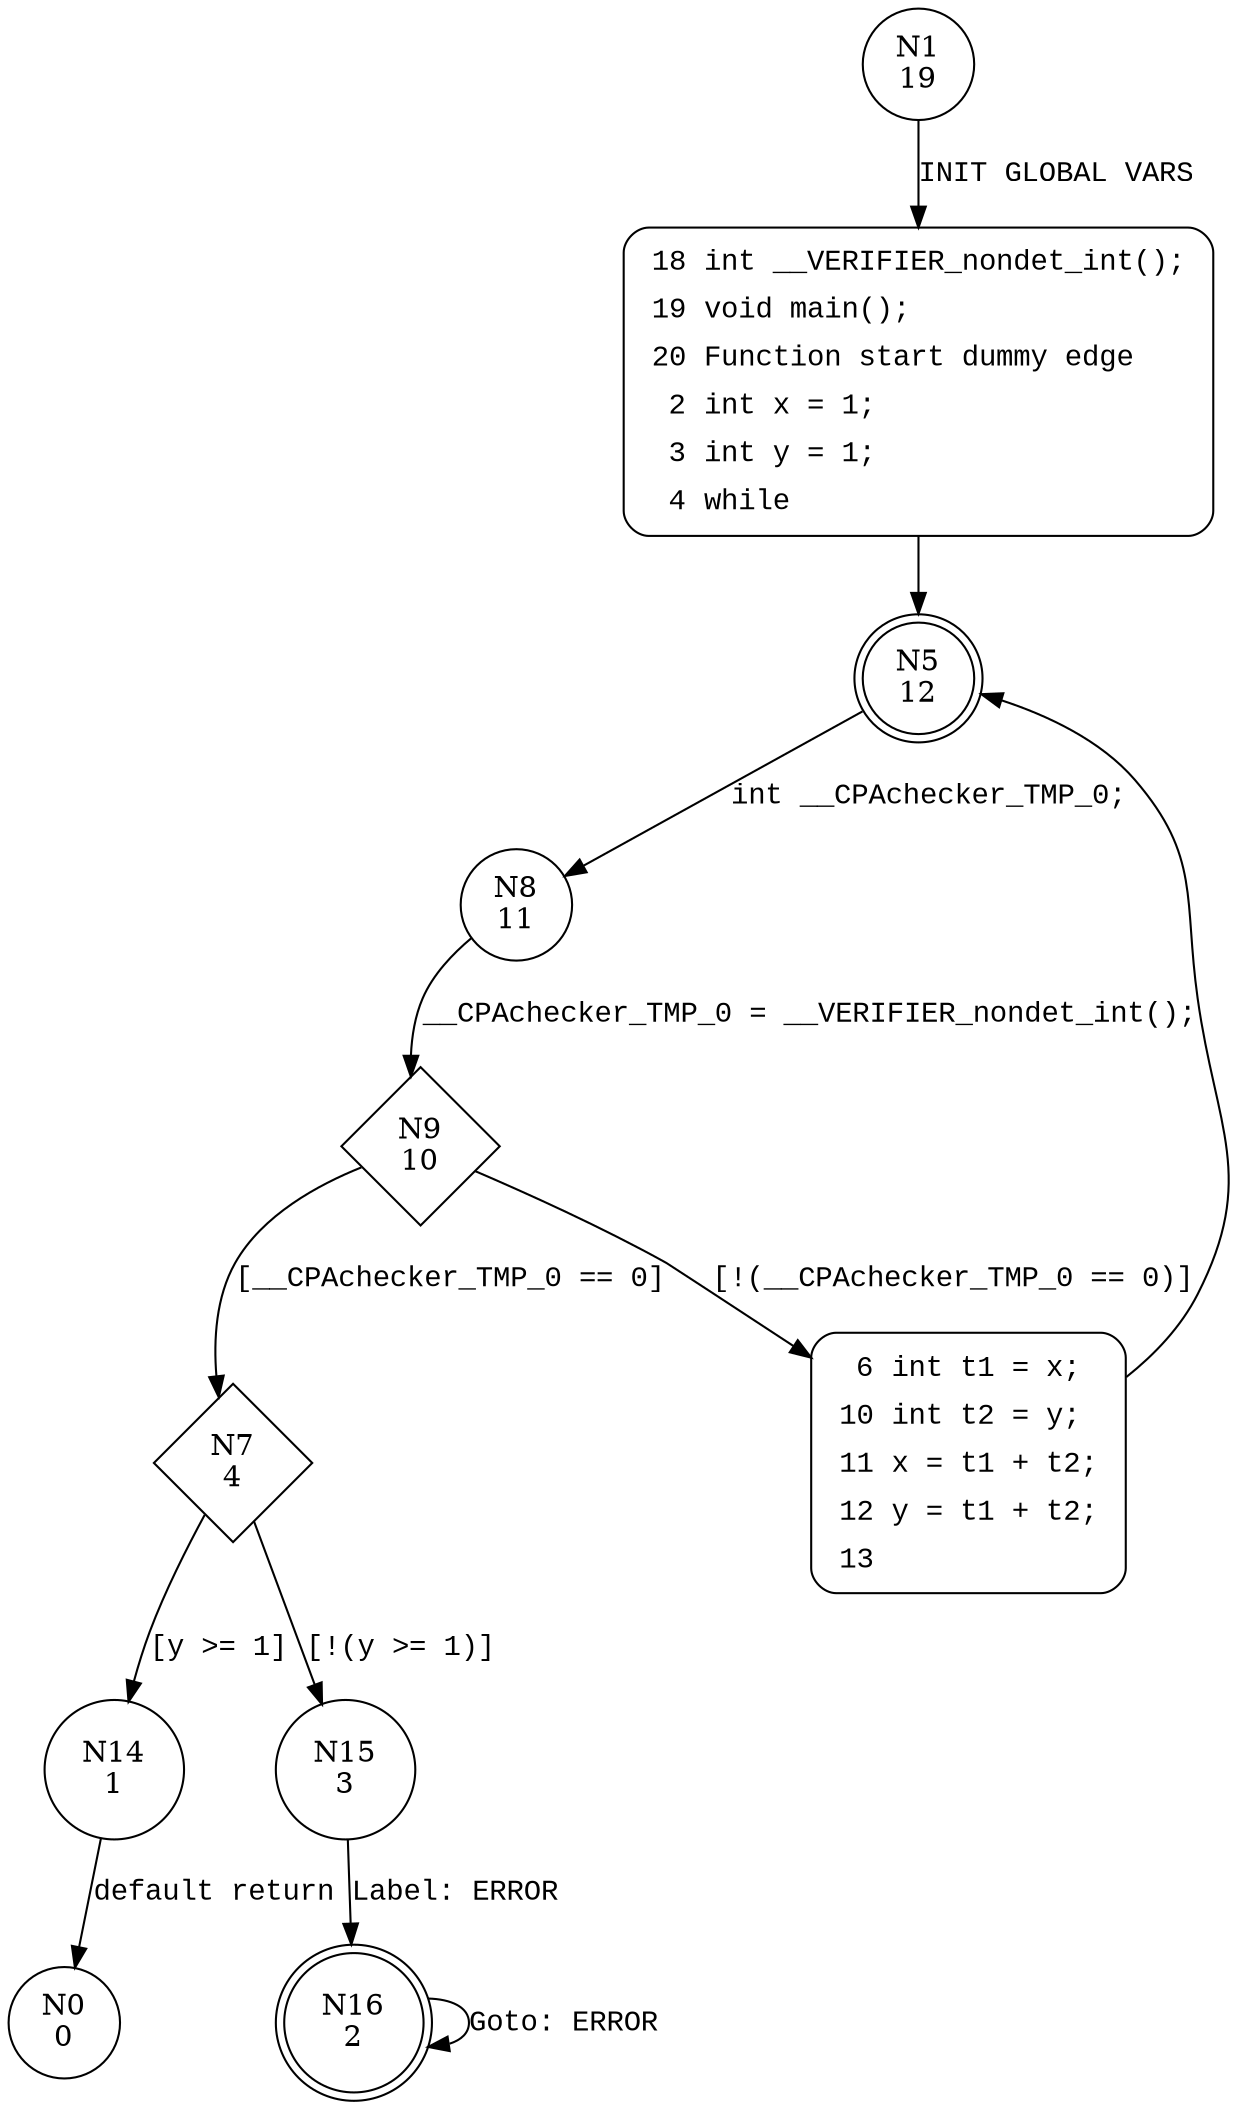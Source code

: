 digraph main {
1 [shape="circle" label="N1\n19"]
18 [shape="circle" label="N18\n18"]
5 [shape="doublecircle" label="N5\n12"]
8 [shape="circle" label="N8\n11"]
9 [shape="diamond" label="N9\n10"]
7 [shape="diamond" label="N7\n4"]
6 [shape="circle" label="N6\n9"]
14 [shape="circle" label="N14\n1"]
15 [shape="circle" label="N15\n3"]
16 [shape="doublecircle" label="N16\n2"]
0 [shape="circle" label="N0\n0"]
18 [style="filled,bold" penwidth="1" fillcolor="white" fontname="Courier New" shape="Mrecord" label=<<table border="0" cellborder="0" cellpadding="3" bgcolor="white"><tr><td align="right">18</td><td align="left">int __VERIFIER_nondet_int();</td></tr><tr><td align="right">19</td><td align="left">void main();</td></tr><tr><td align="right">20</td><td align="left">Function start dummy edge</td></tr><tr><td align="right">2</td><td align="left">int x = 1;</td></tr><tr><td align="right">3</td><td align="left">int y = 1;</td></tr><tr><td align="right">4</td><td align="left">while</td></tr></table>>]
18 -> 5[label=""]
6 [style="filled,bold" penwidth="1" fillcolor="white" fontname="Courier New" shape="Mrecord" label=<<table border="0" cellborder="0" cellpadding="3" bgcolor="white"><tr><td align="right">6</td><td align="left">int t1 = x;</td></tr><tr><td align="right">10</td><td align="left">int t2 = y;</td></tr><tr><td align="right">11</td><td align="left">x = t1 + t2;</td></tr><tr><td align="right">12</td><td align="left">y = t1 + t2;</td></tr><tr><td align="right">13</td><td align="left"></td></tr></table>>]
6 -> 5[label=""]
1 -> 18 [label="INIT GLOBAL VARS" fontname="Courier New"]
5 -> 8 [label="int __CPAchecker_TMP_0;" fontname="Courier New"]
9 -> 7 [label="[__CPAchecker_TMP_0 == 0]" fontname="Courier New"]
9 -> 6 [label="[!(__CPAchecker_TMP_0 == 0)]" fontname="Courier New"]
7 -> 14 [label="[y >= 1]" fontname="Courier New"]
7 -> 15 [label="[!(y >= 1)]" fontname="Courier New"]
16 -> 16 [label="Goto: ERROR" fontname="Courier New"]
8 -> 9 [label="__CPAchecker_TMP_0 = __VERIFIER_nondet_int();" fontname="Courier New"]
15 -> 16 [label="Label: ERROR" fontname="Courier New"]
14 -> 0 [label="default return" fontname="Courier New"]
}